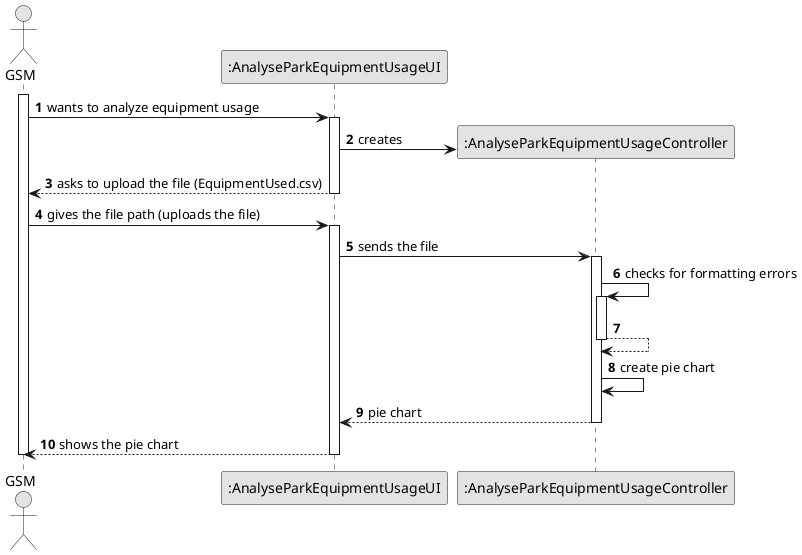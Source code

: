 @startuml
skinparam monochrome true
skinparam packageStyle rectangle
skinparam shadowing false

autonumber

actor "GSM" as GSM
participant ":AnalyseParkEquipmentUsageUI" as UI
participant ":AnalyseParkEquipmentUsageController" as CTRL

activate GSM
GSM -> UI : wants to analyze equipment usage
activate UI
UI -> CTRL** : creates
UI --> GSM : asks to upload the file (EquipmentUsed.csv)
deactivate UI
GSM -> UI : gives the file path (uploads the file)
activate UI
UI -> CTRL : sends the file

activate CTRL
CTRL -> CTRL : checks for formatting errors
activate CTRL
CTRL -->CTRL
deactivate CTRL
CTRL -> CTRL : create pie chart
CTRL --> UI : pie chart
deactivate CTRL

UI --> GSM : shows the pie chart
deactivate UI
deactivate GSM

@enduml